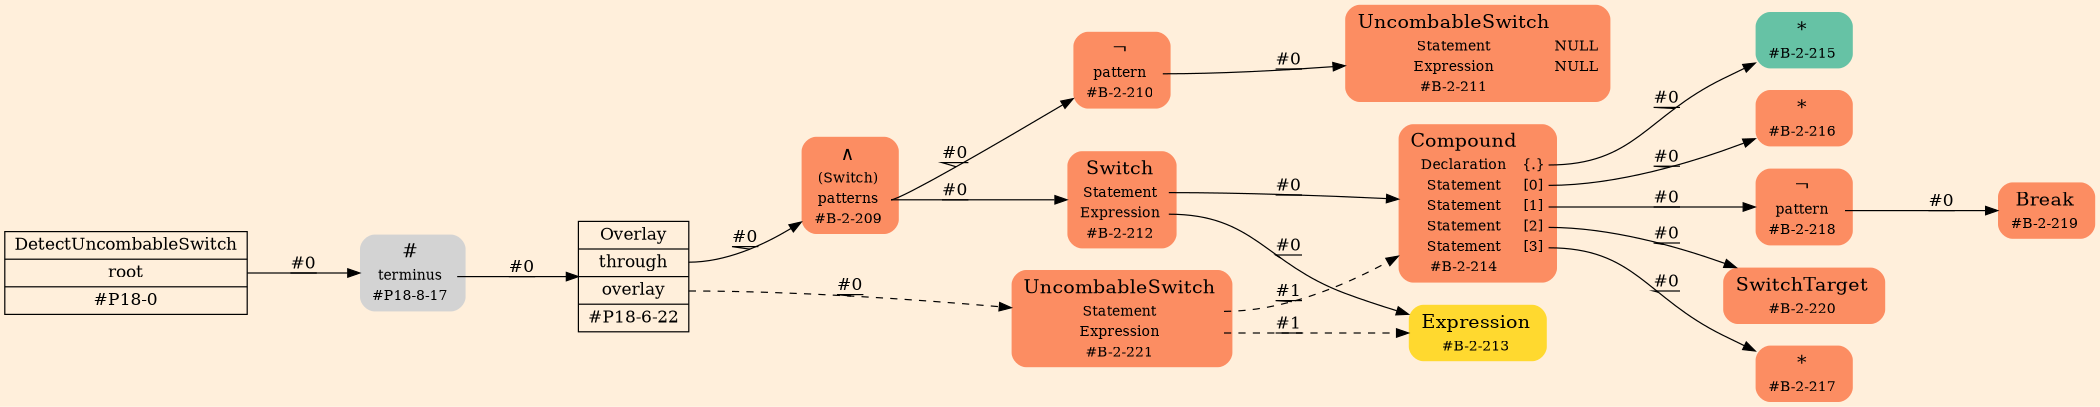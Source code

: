digraph Inferno {
graph [
rankdir = "LR"
ranksep = 1.0
size = "14,20"
bgcolor = antiquewhite1
];
node [
];
"CR#P18-0" [
shape = "record"
fillcolor = "transparent"
label = "<fixed> DetectUncombableSwitch | <port0> root | <port1> #P18-0"
style = "filled"
fontsize = "14"
fillcolor = antiquewhite1
];
"#P18-8-17" [
shape = "plaintext"
label = <<TABLE BORDER="0" CELLBORDER="0" CELLSPACING="0">
 <TR>
  <TD><FONT POINT-SIZE="16.0">#</FONT></TD>
  <TD></TD>
 </TR>
 <TR>
  <TD>terminus</TD>
  <TD PORT="port0"></TD>
 </TR>
 <TR>
  <TD>#P18-8-17</TD>
  <TD PORT="port1"></TD>
 </TR>
</TABLE>>
style = "rounded,filled"
fontsize = "12"
];
"#P18-6-22" [
shape = "record"
label = "<fixed> Overlay | <port0> through | <port1> overlay | <port2> #P18-6-22"
style = "filled"
fontsize = "14"
fillcolor = antiquewhite1
];
"#B-2-209" [
shape = "plaintext"
fillcolor = "/set28/2"
label = <<TABLE BORDER="0" CELLBORDER="0" CELLSPACING="0">
 <TR>
  <TD><FONT POINT-SIZE="16.0">∧</FONT></TD>
  <TD></TD>
 </TR>
 <TR>
  <TD>(Switch)</TD>
  <TD PORT="port0"></TD>
 </TR>
 <TR>
  <TD>patterns</TD>
  <TD PORT="port1"></TD>
 </TR>
 <TR>
  <TD>#B-2-209</TD>
  <TD PORT="port2"></TD>
 </TR>
</TABLE>>
style = "rounded,filled"
fontsize = "12"
];
"#B-2-210" [
shape = "plaintext"
fillcolor = "/set28/2"
label = <<TABLE BORDER="0" CELLBORDER="0" CELLSPACING="0">
 <TR>
  <TD><FONT POINT-SIZE="16.0">¬</FONT></TD>
  <TD></TD>
 </TR>
 <TR>
  <TD>pattern</TD>
  <TD PORT="port0"></TD>
 </TR>
 <TR>
  <TD>#B-2-210</TD>
  <TD PORT="port1"></TD>
 </TR>
</TABLE>>
style = "rounded,filled"
fontsize = "12"
];
"#B-2-211" [
shape = "plaintext"
fillcolor = "/set28/2"
label = <<TABLE BORDER="0" CELLBORDER="0" CELLSPACING="0">
 <TR>
  <TD><FONT POINT-SIZE="16.0">UncombableSwitch</FONT></TD>
  <TD></TD>
 </TR>
 <TR>
  <TD>Statement</TD>
  <TD PORT="port0">NULL</TD>
 </TR>
 <TR>
  <TD>Expression</TD>
  <TD PORT="port1">NULL</TD>
 </TR>
 <TR>
  <TD>#B-2-211</TD>
  <TD PORT="port2"></TD>
 </TR>
</TABLE>>
style = "rounded,filled"
fontsize = "12"
];
"#B-2-212" [
shape = "plaintext"
fillcolor = "/set28/2"
label = <<TABLE BORDER="0" CELLBORDER="0" CELLSPACING="0">
 <TR>
  <TD><FONT POINT-SIZE="16.0">Switch</FONT></TD>
  <TD></TD>
 </TR>
 <TR>
  <TD>Statement</TD>
  <TD PORT="port0"></TD>
 </TR>
 <TR>
  <TD>Expression</TD>
  <TD PORT="port1"></TD>
 </TR>
 <TR>
  <TD>#B-2-212</TD>
  <TD PORT="port2"></TD>
 </TR>
</TABLE>>
style = "rounded,filled"
fontsize = "12"
];
"#B-2-214" [
shape = "plaintext"
fillcolor = "/set28/2"
label = <<TABLE BORDER="0" CELLBORDER="0" CELLSPACING="0">
 <TR>
  <TD><FONT POINT-SIZE="16.0">Compound</FONT></TD>
  <TD></TD>
 </TR>
 <TR>
  <TD>Declaration</TD>
  <TD PORT="port0">{.}</TD>
 </TR>
 <TR>
  <TD>Statement</TD>
  <TD PORT="port1">[0]</TD>
 </TR>
 <TR>
  <TD>Statement</TD>
  <TD PORT="port2">[1]</TD>
 </TR>
 <TR>
  <TD>Statement</TD>
  <TD PORT="port3">[2]</TD>
 </TR>
 <TR>
  <TD>Statement</TD>
  <TD PORT="port4">[3]</TD>
 </TR>
 <TR>
  <TD>#B-2-214</TD>
  <TD PORT="port5"></TD>
 </TR>
</TABLE>>
style = "rounded,filled"
fontsize = "12"
];
"#B-2-215" [
shape = "plaintext"
fillcolor = "/set28/1"
label = <<TABLE BORDER="0" CELLBORDER="0" CELLSPACING="0">
 <TR>
  <TD><FONT POINT-SIZE="16.0">*</FONT></TD>
  <TD></TD>
 </TR>
 <TR>
  <TD>#B-2-215</TD>
  <TD PORT="port0"></TD>
 </TR>
</TABLE>>
style = "rounded,filled"
fontsize = "12"
];
"#B-2-216" [
shape = "plaintext"
fillcolor = "/set28/2"
label = <<TABLE BORDER="0" CELLBORDER="0" CELLSPACING="0">
 <TR>
  <TD><FONT POINT-SIZE="16.0">*</FONT></TD>
  <TD></TD>
 </TR>
 <TR>
  <TD>#B-2-216</TD>
  <TD PORT="port0"></TD>
 </TR>
</TABLE>>
style = "rounded,filled"
fontsize = "12"
];
"#B-2-218" [
shape = "plaintext"
fillcolor = "/set28/2"
label = <<TABLE BORDER="0" CELLBORDER="0" CELLSPACING="0">
 <TR>
  <TD><FONT POINT-SIZE="16.0">¬</FONT></TD>
  <TD></TD>
 </TR>
 <TR>
  <TD>pattern</TD>
  <TD PORT="port0"></TD>
 </TR>
 <TR>
  <TD>#B-2-218</TD>
  <TD PORT="port1"></TD>
 </TR>
</TABLE>>
style = "rounded,filled"
fontsize = "12"
];
"#B-2-219" [
shape = "plaintext"
fillcolor = "/set28/2"
label = <<TABLE BORDER="0" CELLBORDER="0" CELLSPACING="0">
 <TR>
  <TD><FONT POINT-SIZE="16.0">Break</FONT></TD>
  <TD></TD>
 </TR>
 <TR>
  <TD>#B-2-219</TD>
  <TD PORT="port0"></TD>
 </TR>
</TABLE>>
style = "rounded,filled"
fontsize = "12"
];
"#B-2-220" [
shape = "plaintext"
fillcolor = "/set28/2"
label = <<TABLE BORDER="0" CELLBORDER="0" CELLSPACING="0">
 <TR>
  <TD><FONT POINT-SIZE="16.0">SwitchTarget</FONT></TD>
  <TD></TD>
 </TR>
 <TR>
  <TD>#B-2-220</TD>
  <TD PORT="port0"></TD>
 </TR>
</TABLE>>
style = "rounded,filled"
fontsize = "12"
];
"#B-2-217" [
shape = "plaintext"
fillcolor = "/set28/2"
label = <<TABLE BORDER="0" CELLBORDER="0" CELLSPACING="0">
 <TR>
  <TD><FONT POINT-SIZE="16.0">*</FONT></TD>
  <TD></TD>
 </TR>
 <TR>
  <TD>#B-2-217</TD>
  <TD PORT="port0"></TD>
 </TR>
</TABLE>>
style = "rounded,filled"
fontsize = "12"
];
"#B-2-213" [
shape = "plaintext"
fillcolor = "/set28/6"
label = <<TABLE BORDER="0" CELLBORDER="0" CELLSPACING="0">
 <TR>
  <TD><FONT POINT-SIZE="16.0">Expression</FONT></TD>
  <TD></TD>
 </TR>
 <TR>
  <TD>#B-2-213</TD>
  <TD PORT="port0"></TD>
 </TR>
</TABLE>>
style = "rounded,filled"
fontsize = "12"
];
"#B-2-221" [
shape = "plaintext"
fillcolor = "/set28/2"
label = <<TABLE BORDER="0" CELLBORDER="0" CELLSPACING="0">
 <TR>
  <TD><FONT POINT-SIZE="16.0">UncombableSwitch</FONT></TD>
  <TD></TD>
 </TR>
 <TR>
  <TD>Statement</TD>
  <TD PORT="port0"></TD>
 </TR>
 <TR>
  <TD>Expression</TD>
  <TD PORT="port1"></TD>
 </TR>
 <TR>
  <TD>#B-2-221</TD>
  <TD PORT="port2"></TD>
 </TR>
</TABLE>>
style = "rounded,filled"
fontsize = "12"
];
"CR#P18-0":port0 -> "#P18-8-17" [style="solid"
label = "#0"
decorate = true
];
"#P18-8-17":port0 -> "#P18-6-22" [style="solid"
label = "#0"
decorate = true
];
"#P18-6-22":port0 -> "#B-2-209" [style="solid"
label = "#0"
decorate = true
];
"#P18-6-22":port1 -> "#B-2-221" [style="dashed"
label = "#0"
decorate = true
];
"#B-2-209":port1 -> "#B-2-210" [style="solid"
label = "#0"
decorate = true
];
"#B-2-209":port1 -> "#B-2-212" [style="solid"
label = "#0"
decorate = true
];
"#B-2-210":port0 -> "#B-2-211" [style="solid"
label = "#0"
decorate = true
];
"#B-2-212":port0 -> "#B-2-214" [style="solid"
label = "#0"
decorate = true
];
"#B-2-212":port1 -> "#B-2-213" [style="solid"
label = "#0"
decorate = true
];
"#B-2-214":port0 -> "#B-2-215" [style="solid"
label = "#0"
decorate = true
];
"#B-2-214":port1 -> "#B-2-216" [style="solid"
label = "#0"
decorate = true
];
"#B-2-214":port2 -> "#B-2-218" [style="solid"
label = "#0"
decorate = true
];
"#B-2-214":port3 -> "#B-2-220" [style="solid"
label = "#0"
decorate = true
];
"#B-2-214":port4 -> "#B-2-217" [style="solid"
label = "#0"
decorate = true
];
"#B-2-218":port0 -> "#B-2-219" [style="solid"
label = "#0"
decorate = true
];
"#B-2-221":port0 -> "#B-2-214" [style="dashed"
label = "#1"
decorate = true
];
"#B-2-221":port1 -> "#B-2-213" [style="dashed"
label = "#1"
decorate = true
];
}
